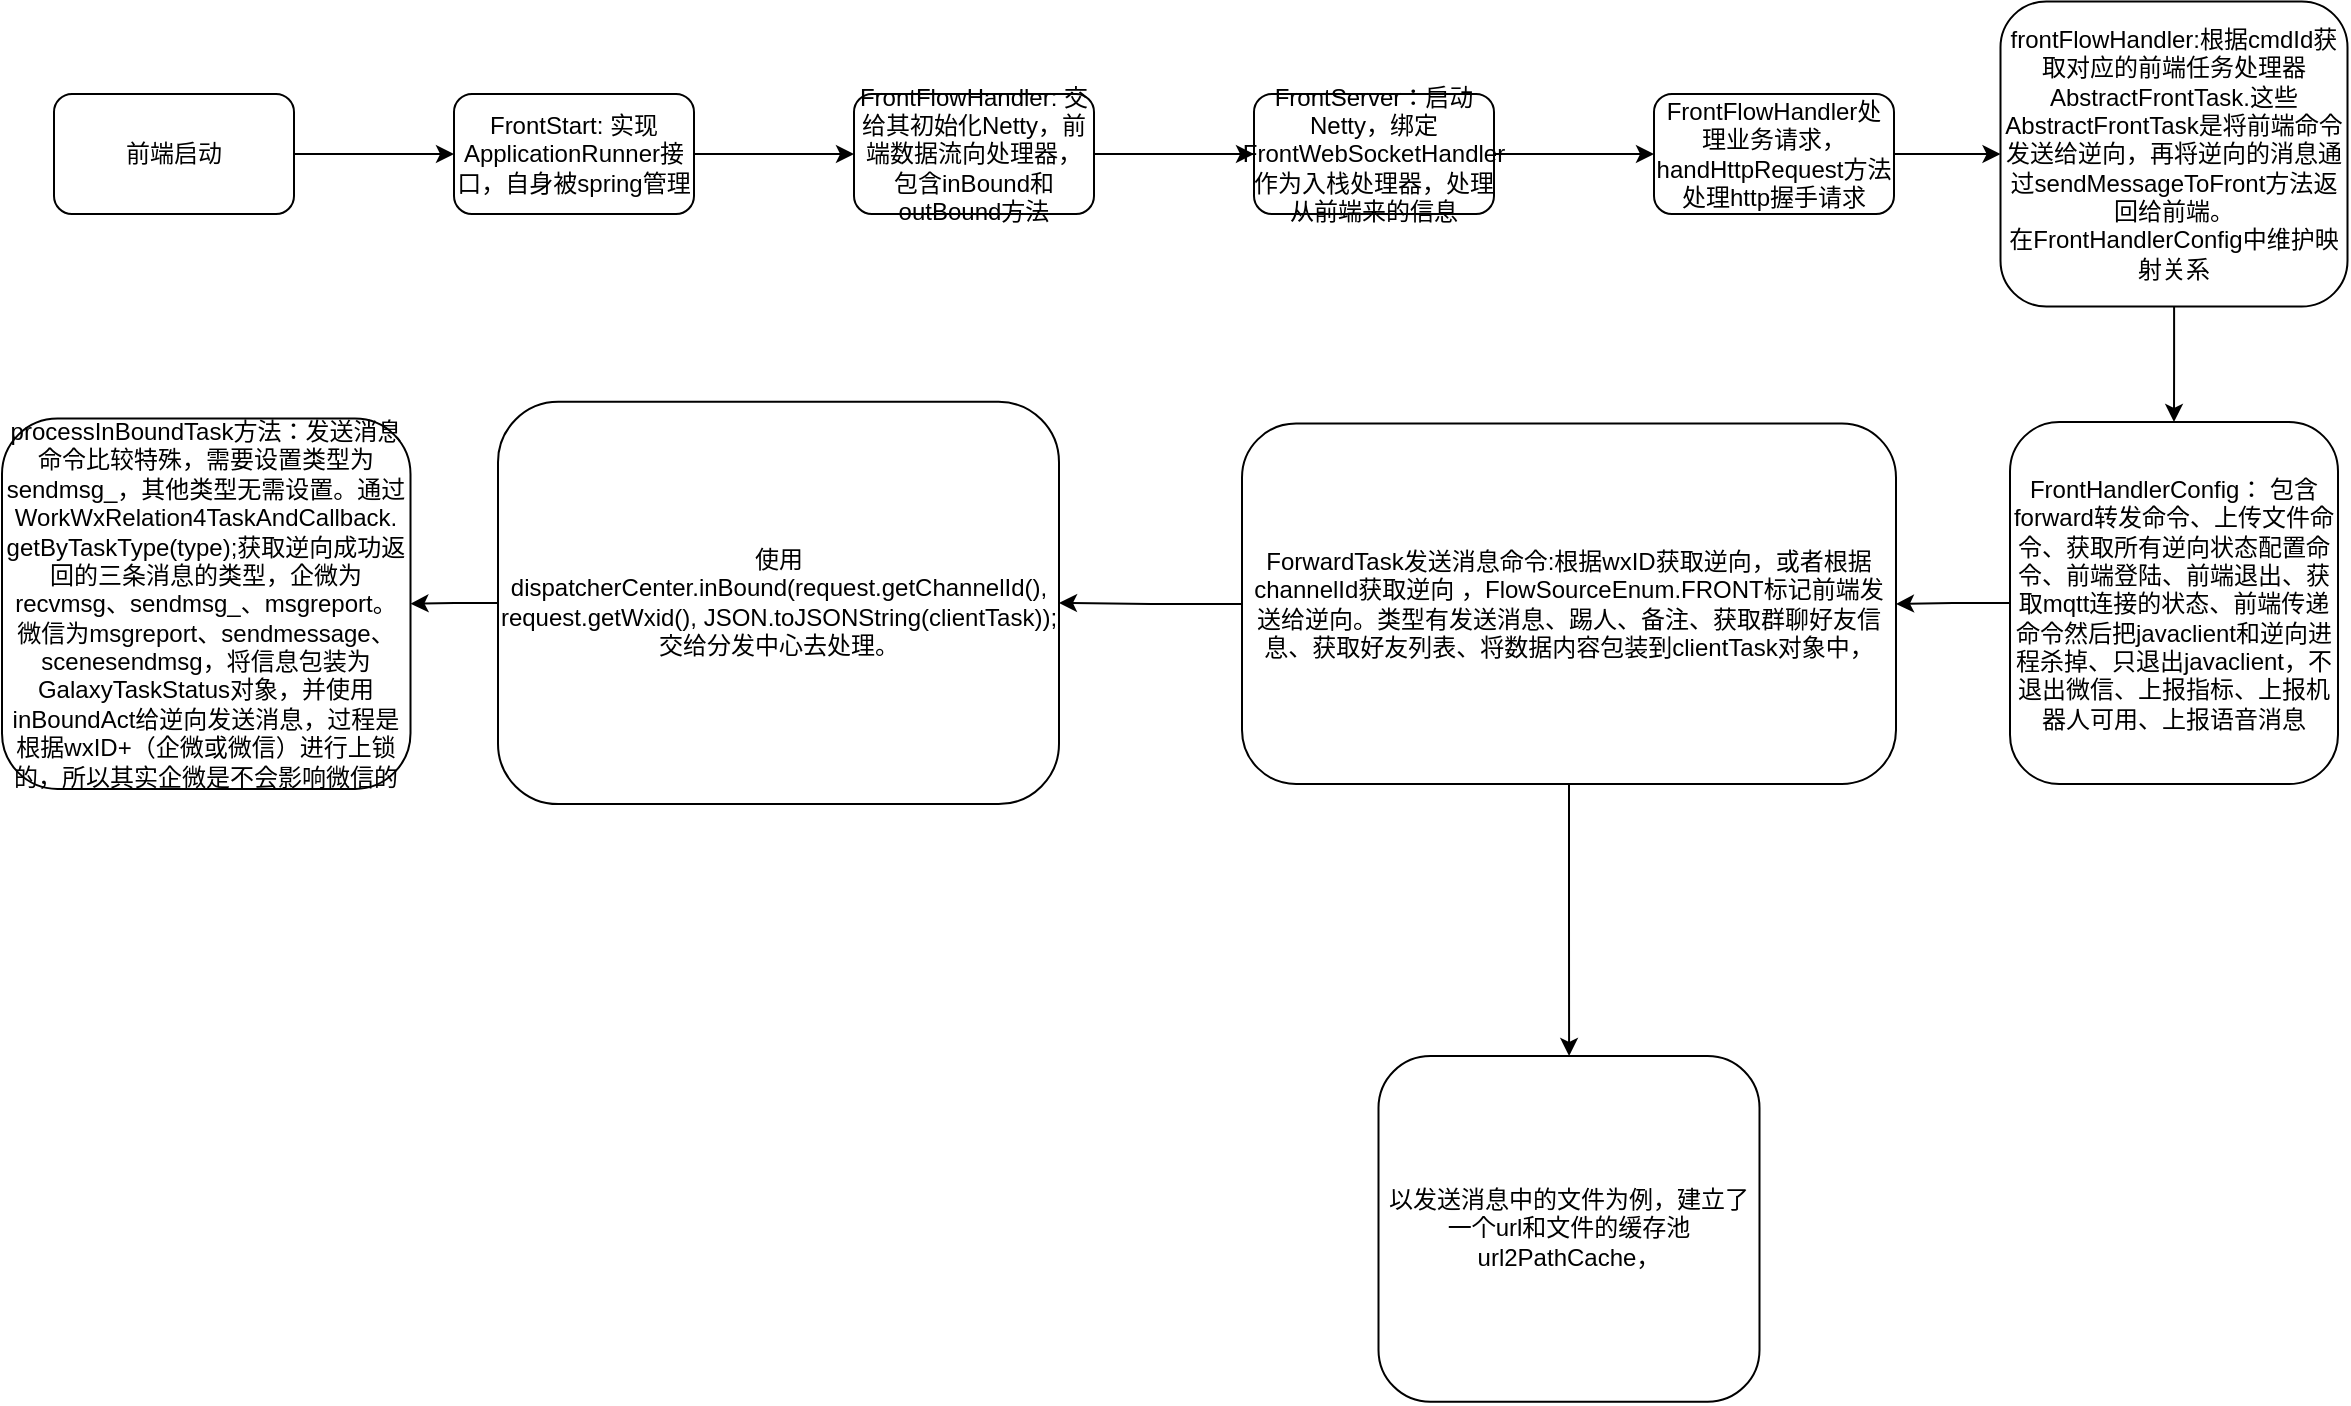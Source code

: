 <mxfile version="21.6.8" type="github">
  <diagram name="第 1 页" id="hfmUWymTaNQccyx6NpWl">
    <mxGraphModel dx="2564" dy="685" grid="0" gridSize="10" guides="1" tooltips="1" connect="1" arrows="1" fold="1" page="1" pageScale="1" pageWidth="1169" pageHeight="827" math="0" shadow="0">
      <root>
        <mxCell id="0" />
        <mxCell id="1" parent="0" />
        <mxCell id="AlUWY4Qr4lEPv8KhQEpm-3" value="" style="edgeStyle=orthogonalEdgeStyle;rounded=0;orthogonalLoop=1;jettySize=auto;html=1;" edge="1" parent="1" source="AlUWY4Qr4lEPv8KhQEpm-1" target="AlUWY4Qr4lEPv8KhQEpm-2">
          <mxGeometry relative="1" as="geometry" />
        </mxCell>
        <mxCell id="AlUWY4Qr4lEPv8KhQEpm-1" value="前端启动" style="rounded=1;whiteSpace=wrap;html=1;" vertex="1" parent="1">
          <mxGeometry x="17" y="220" width="120" height="60" as="geometry" />
        </mxCell>
        <mxCell id="AlUWY4Qr4lEPv8KhQEpm-5" value="" style="edgeStyle=orthogonalEdgeStyle;rounded=0;orthogonalLoop=1;jettySize=auto;html=1;" edge="1" parent="1" source="AlUWY4Qr4lEPv8KhQEpm-2" target="AlUWY4Qr4lEPv8KhQEpm-4">
          <mxGeometry relative="1" as="geometry" />
        </mxCell>
        <mxCell id="AlUWY4Qr4lEPv8KhQEpm-2" value="FrontStart: 实现ApplicationRunner接口，自身被spring管理" style="whiteSpace=wrap;html=1;rounded=1;" vertex="1" parent="1">
          <mxGeometry x="217" y="220" width="120" height="60" as="geometry" />
        </mxCell>
        <mxCell id="AlUWY4Qr4lEPv8KhQEpm-7" value="" style="edgeStyle=orthogonalEdgeStyle;rounded=0;orthogonalLoop=1;jettySize=auto;html=1;" edge="1" parent="1" source="AlUWY4Qr4lEPv8KhQEpm-4" target="AlUWY4Qr4lEPv8KhQEpm-6">
          <mxGeometry relative="1" as="geometry" />
        </mxCell>
        <mxCell id="AlUWY4Qr4lEPv8KhQEpm-4" value="FrontFlowHandler: 交给其初始化Netty，前端数据流向处理器，包含inBound和outBound方法" style="whiteSpace=wrap;html=1;rounded=1;" vertex="1" parent="1">
          <mxGeometry x="417" y="220" width="120" height="60" as="geometry" />
        </mxCell>
        <mxCell id="AlUWY4Qr4lEPv8KhQEpm-9" value="" style="edgeStyle=orthogonalEdgeStyle;rounded=0;orthogonalLoop=1;jettySize=auto;html=1;" edge="1" parent="1" source="AlUWY4Qr4lEPv8KhQEpm-6" target="AlUWY4Qr4lEPv8KhQEpm-8">
          <mxGeometry relative="1" as="geometry" />
        </mxCell>
        <mxCell id="AlUWY4Qr4lEPv8KhQEpm-6" value="FrontServer：启动Netty，绑定FrontWebSocketHandler&lt;span style=&quot;background-color: initial;&quot;&gt;作为入栈处理器，处理从前端来的信息&lt;/span&gt;" style="whiteSpace=wrap;html=1;rounded=1;" vertex="1" parent="1">
          <mxGeometry x="617" y="220" width="120" height="60" as="geometry" />
        </mxCell>
        <mxCell id="AlUWY4Qr4lEPv8KhQEpm-11" value="" style="edgeStyle=orthogonalEdgeStyle;rounded=0;orthogonalLoop=1;jettySize=auto;html=1;" edge="1" parent="1" source="AlUWY4Qr4lEPv8KhQEpm-8" target="AlUWY4Qr4lEPv8KhQEpm-10">
          <mxGeometry relative="1" as="geometry" />
        </mxCell>
        <mxCell id="AlUWY4Qr4lEPv8KhQEpm-8" value="FrontFlowHandler处理业务请求，handHttpRequest方法处理http握手请求" style="whiteSpace=wrap;html=1;rounded=1;" vertex="1" parent="1">
          <mxGeometry x="817" y="220" width="120" height="60" as="geometry" />
        </mxCell>
        <mxCell id="AlUWY4Qr4lEPv8KhQEpm-13" value="" style="edgeStyle=orthogonalEdgeStyle;rounded=0;orthogonalLoop=1;jettySize=auto;html=1;" edge="1" parent="1" source="AlUWY4Qr4lEPv8KhQEpm-10" target="AlUWY4Qr4lEPv8KhQEpm-12">
          <mxGeometry relative="1" as="geometry" />
        </mxCell>
        <mxCell id="AlUWY4Qr4lEPv8KhQEpm-10" value="frontFlowHandler:根据cmdId获取对应的前端任务处理器AbstractFrontTask.这些AbstractFrontTask是将前端命令发送给逆向，再将逆向的消息通过sendMessageToFront方法&lt;span style=&quot;background-color: initial;&quot;&gt;返回给前端。&lt;/span&gt;&lt;br&gt;在FrontHandlerConfig中维护映射关系" style="whiteSpace=wrap;html=1;rounded=1;" vertex="1" parent="1">
          <mxGeometry x="990.25" y="173.75" width="173.5" height="152.5" as="geometry" />
        </mxCell>
        <mxCell id="AlUWY4Qr4lEPv8KhQEpm-16" value="" style="edgeStyle=orthogonalEdgeStyle;rounded=0;orthogonalLoop=1;jettySize=auto;html=1;" edge="1" parent="1" source="AlUWY4Qr4lEPv8KhQEpm-12" target="AlUWY4Qr4lEPv8KhQEpm-15">
          <mxGeometry relative="1" as="geometry" />
        </mxCell>
        <mxCell id="AlUWY4Qr4lEPv8KhQEpm-12" value="FrontHandlerConfig： 包含forward&lt;span style=&quot;background-color: initial;&quot;&gt;转发命令、&lt;/span&gt;&lt;span style=&quot;background-color: initial;&quot;&gt;上传文件命令、&lt;/span&gt;获取所有逆向状态配置命令、前端登陆、前端退出、获取mqtt连接的状态、前端传递命令然后把javaclient和逆向进程杀掉、只退出javaclient，不退出微信、上报指标、上报机器人可用、上报语音消息" style="whiteSpace=wrap;html=1;rounded=1;" vertex="1" parent="1">
          <mxGeometry x="995" y="384" width="164" height="181" as="geometry" />
        </mxCell>
        <mxCell id="AlUWY4Qr4lEPv8KhQEpm-18" value="" style="edgeStyle=orthogonalEdgeStyle;rounded=0;orthogonalLoop=1;jettySize=auto;html=1;" edge="1" parent="1" source="AlUWY4Qr4lEPv8KhQEpm-15" target="AlUWY4Qr4lEPv8KhQEpm-17">
          <mxGeometry relative="1" as="geometry" />
        </mxCell>
        <mxCell id="AlUWY4Qr4lEPv8KhQEpm-20" value="" style="edgeStyle=orthogonalEdgeStyle;rounded=0;orthogonalLoop=1;jettySize=auto;html=1;" edge="1" parent="1" source="AlUWY4Qr4lEPv8KhQEpm-15" target="AlUWY4Qr4lEPv8KhQEpm-19">
          <mxGeometry relative="1" as="geometry" />
        </mxCell>
        <mxCell id="AlUWY4Qr4lEPv8KhQEpm-15" value="ForwardTask发送消息命令:根据wxID获取逆向，或者根据channelId获取逆向 ，FlowSourceEnum.FRONT标记前端发送给逆向。类型有发送消息、踢人、备注、获取群聊好友信息、获取好友列表、将数据内容包装到clientTask对象中，" style="whiteSpace=wrap;html=1;rounded=1;" vertex="1" parent="1">
          <mxGeometry x="611" y="384.75" width="327" height="180.25" as="geometry" />
        </mxCell>
        <mxCell id="AlUWY4Qr4lEPv8KhQEpm-22" value="" style="edgeStyle=orthogonalEdgeStyle;rounded=0;orthogonalLoop=1;jettySize=auto;html=1;" edge="1" parent="1" source="AlUWY4Qr4lEPv8KhQEpm-17" target="AlUWY4Qr4lEPv8KhQEpm-21">
          <mxGeometry relative="1" as="geometry" />
        </mxCell>
        <mxCell id="AlUWY4Qr4lEPv8KhQEpm-17" value="使用dispatcherCenter.inBound(request.getChannelId(), request.getWxid(), JSON.toJSONString(clientTask));交给分发中心去处理。" style="whiteSpace=wrap;html=1;rounded=1;" vertex="1" parent="1">
          <mxGeometry x="239" y="373.93" width="280.5" height="201.13" as="geometry" />
        </mxCell>
        <mxCell id="AlUWY4Qr4lEPv8KhQEpm-19" value="以发送消息中的文件为例，建立了一个url和文件的缓存池url2PathCache，" style="whiteSpace=wrap;html=1;rounded=1;" vertex="1" parent="1">
          <mxGeometry x="679.25" y="701" width="190.5" height="172.88" as="geometry" />
        </mxCell>
        <mxCell id="AlUWY4Qr4lEPv8KhQEpm-21" value="processInBoundTask方法：发送消息命令比较特殊，需要设置类型为sendmsg_，其他类型无需设置。通过WorkWxRelation4TaskAndCallback.&lt;br&gt;getByTaskType(type);获取逆向成功返回的三条消息的类型，企微为recvmsg、sendmsg_、msgreport。微信为msgreport、sendmessage、scenesendmsg，将信息包装为GalaxyTaskStatus对象，并使用inBoundAct给逆向发送消息，过程是根据wxID+（企微或微信）进行上锁的，所以其实企微是不会影响微信的" style="whiteSpace=wrap;html=1;rounded=1;" vertex="1" parent="1">
          <mxGeometry x="-9" y="382.31" width="204.25" height="185.13" as="geometry" />
        </mxCell>
      </root>
    </mxGraphModel>
  </diagram>
</mxfile>
